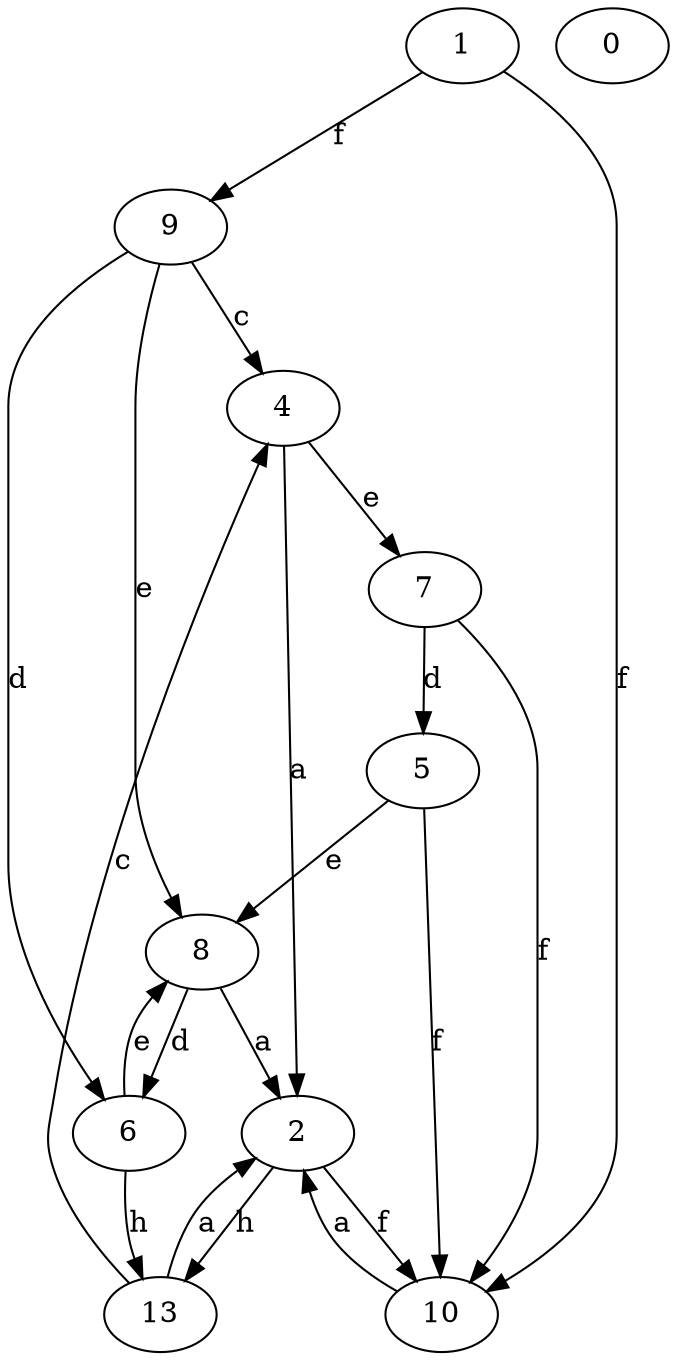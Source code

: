 strict digraph  {
1;
2;
4;
5;
6;
7;
8;
9;
10;
0;
13;
1 -> 9  [label=f];
1 -> 10  [label=f];
2 -> 10  [label=f];
2 -> 13  [label=h];
4 -> 2  [label=a];
4 -> 7  [label=e];
5 -> 8  [label=e];
5 -> 10  [label=f];
6 -> 8  [label=e];
6 -> 13  [label=h];
7 -> 5  [label=d];
7 -> 10  [label=f];
8 -> 2  [label=a];
8 -> 6  [label=d];
9 -> 4  [label=c];
9 -> 6  [label=d];
9 -> 8  [label=e];
10 -> 2  [label=a];
13 -> 2  [label=a];
13 -> 4  [label=c];
}
